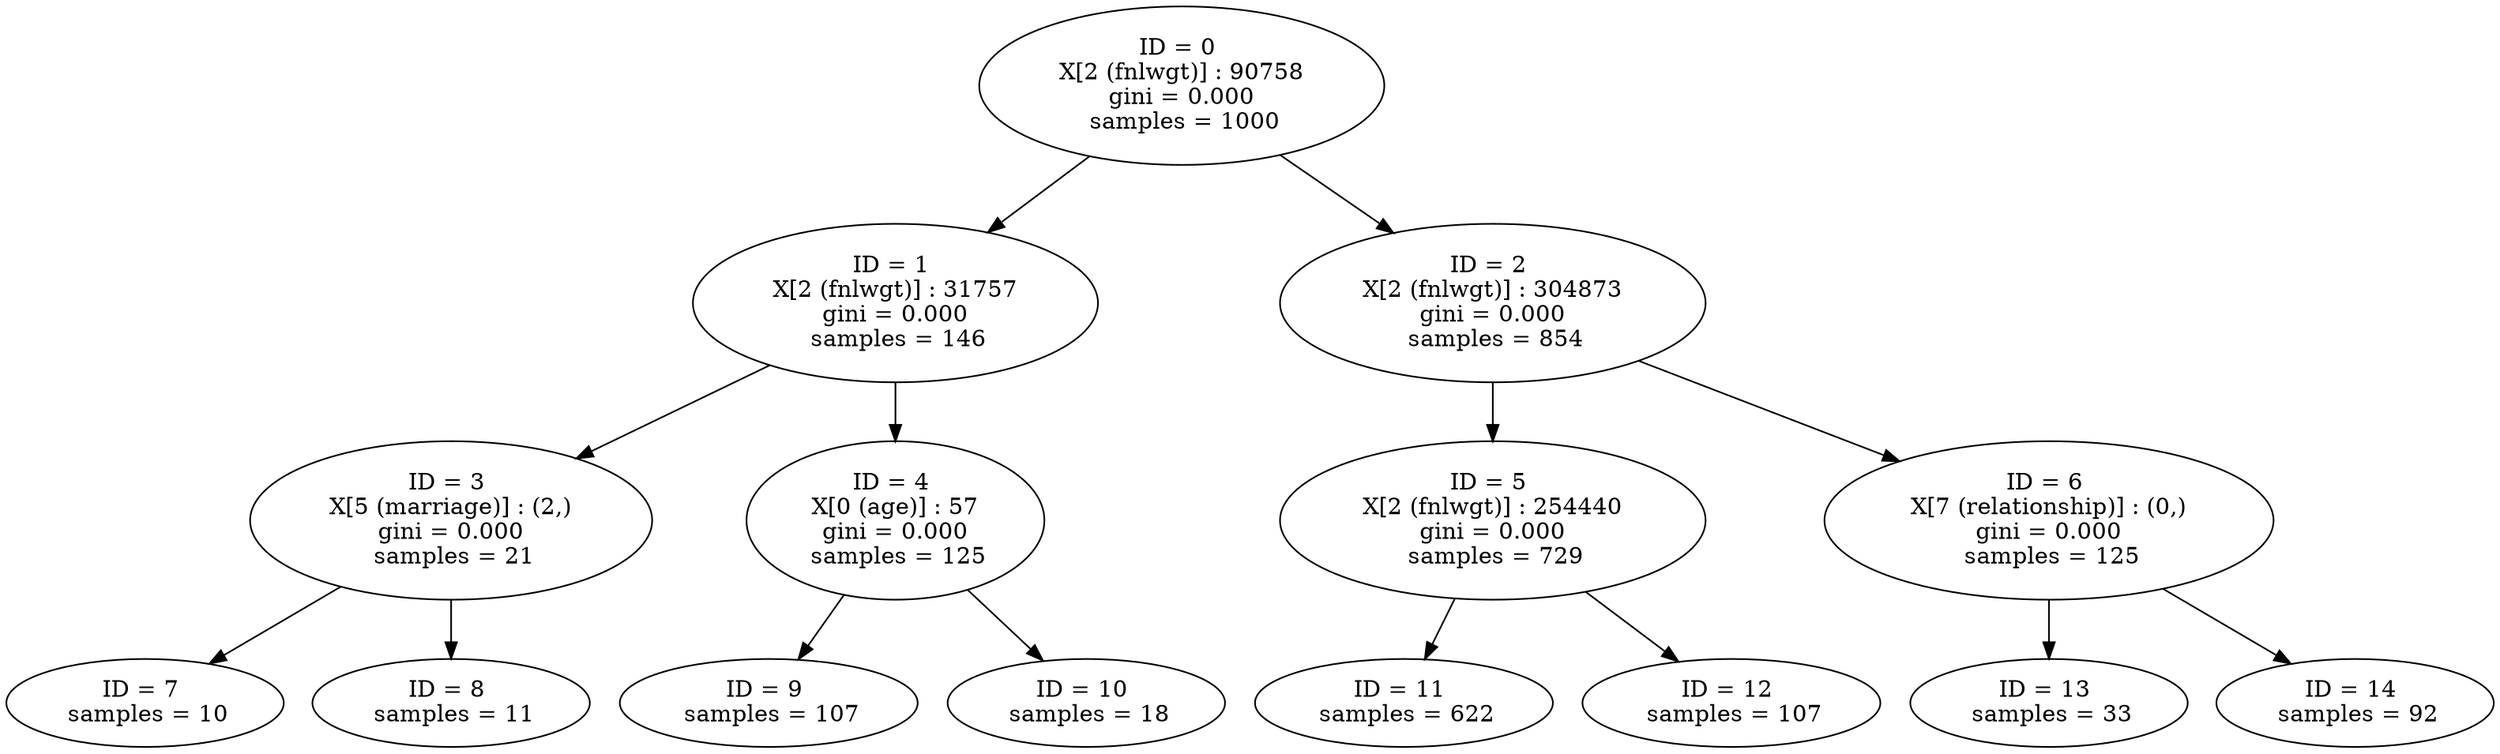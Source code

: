 strict digraph G {0 [label="ID = 0 
 X[2 (fnlwgt)] : 90758 
 gini = 0.000 
 samples = 1000"];0 -> 1;0 -> 2;1 [label="ID = 1 
 X[2 (fnlwgt)] : 31757 
 gini = 0.000 
 samples = 146"];1 -> 3;1 -> 4;2 [label="ID = 2 
 X[2 (fnlwgt)] : 304873 
 gini = 0.000 
 samples = 854"];2 -> 5;2 -> 6;3 [label="ID = 3 
 X[5 (marriage)] : (2,) 
 gini = 0.000 
 samples = 21"];3 -> 7;3 -> 8;4 [label="ID = 4 
 X[0 (age)] : 57 
 gini = 0.000 
 samples = 125"];4 -> 9;4 -> 10;5 [label="ID = 5 
 X[2 (fnlwgt)] : 254440 
 gini = 0.000 
 samples = 729"];5 -> 11;5 -> 12;6 [label="ID = 6 
 X[7 (relationship)] : (0,) 
 gini = 0.000 
 samples = 125"];6 -> 13;6 -> 14;7 [label="ID = 7 
 samples = 10"];8 [label="ID = 8 
 samples = 11"];9 [label="ID = 9 
 samples = 107"];10 [label="ID = 10 
 samples = 18"];11 [label="ID = 11 
 samples = 622"];12 [label="ID = 12 
 samples = 107"];13 [label="ID = 13 
 samples = 33"];14 [label="ID = 14 
 samples = 92"];}